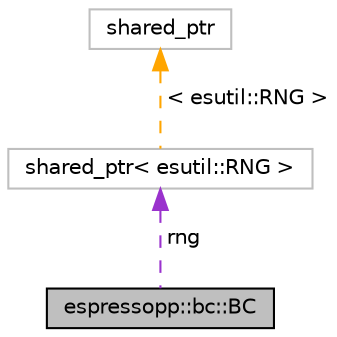 digraph G
{
  edge [fontname="Helvetica",fontsize="10",labelfontname="Helvetica",labelfontsize="10"];
  node [fontname="Helvetica",fontsize="10",shape=record];
  Node1 [label="espressopp::bc::BC",height=0.2,width=0.4,color="black", fillcolor="grey75", style="filled" fontcolor="black"];
  Node2 -> Node1 [dir="back",color="darkorchid3",fontsize="10",style="dashed",label=" rng" ,fontname="Helvetica"];
  Node2 [label="shared_ptr\< esutil::RNG \>",height=0.2,width=0.4,color="grey75", fillcolor="white", style="filled"];
  Node3 -> Node2 [dir="back",color="orange",fontsize="10",style="dashed",label=" \< esutil::RNG \>" ,fontname="Helvetica"];
  Node3 [label="shared_ptr",height=0.2,width=0.4,color="grey75", fillcolor="white", style="filled"];
}
